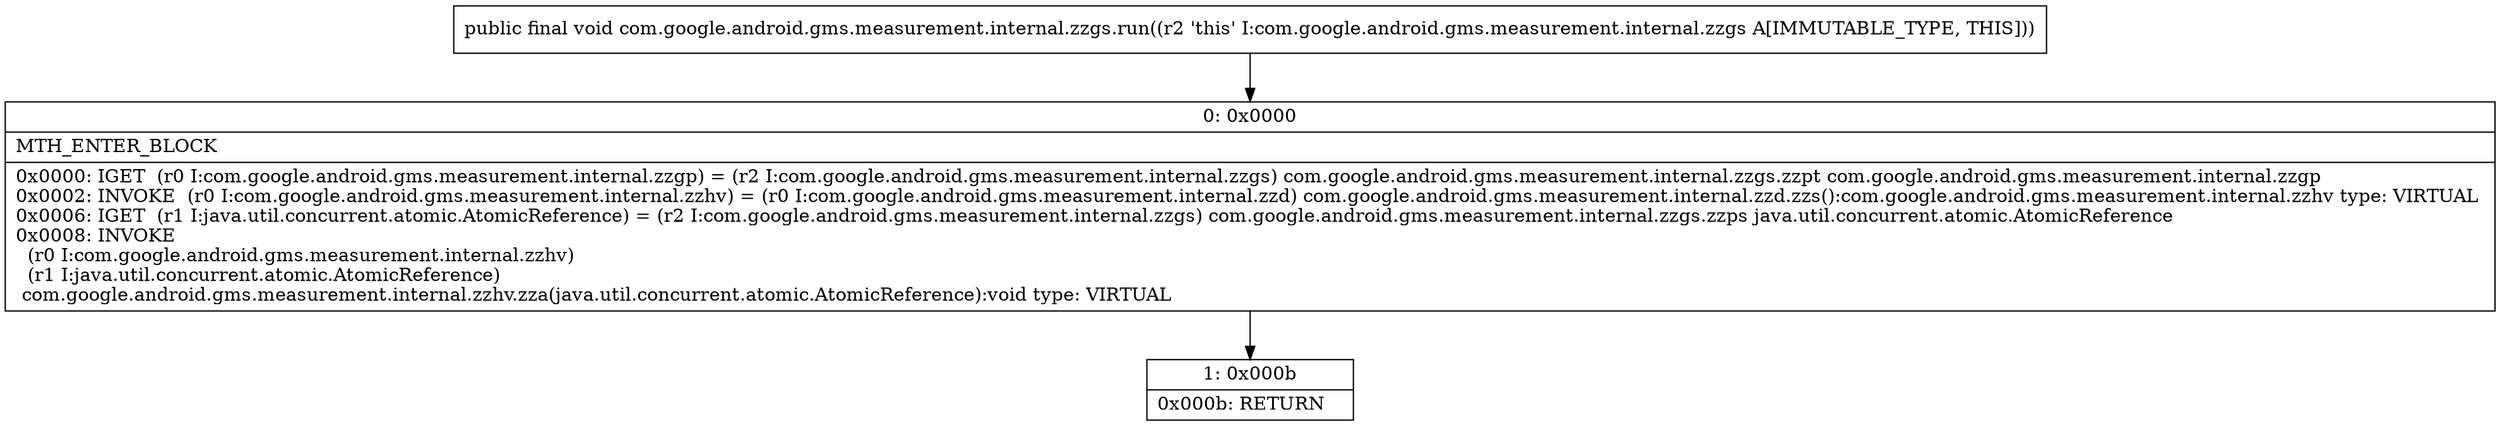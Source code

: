 digraph "CFG forcom.google.android.gms.measurement.internal.zzgs.run()V" {
Node_0 [shape=record,label="{0\:\ 0x0000|MTH_ENTER_BLOCK\l|0x0000: IGET  (r0 I:com.google.android.gms.measurement.internal.zzgp) = (r2 I:com.google.android.gms.measurement.internal.zzgs) com.google.android.gms.measurement.internal.zzgs.zzpt com.google.android.gms.measurement.internal.zzgp \l0x0002: INVOKE  (r0 I:com.google.android.gms.measurement.internal.zzhv) = (r0 I:com.google.android.gms.measurement.internal.zzd) com.google.android.gms.measurement.internal.zzd.zzs():com.google.android.gms.measurement.internal.zzhv type: VIRTUAL \l0x0006: IGET  (r1 I:java.util.concurrent.atomic.AtomicReference) = (r2 I:com.google.android.gms.measurement.internal.zzgs) com.google.android.gms.measurement.internal.zzgs.zzps java.util.concurrent.atomic.AtomicReference \l0x0008: INVOKE  \l  (r0 I:com.google.android.gms.measurement.internal.zzhv)\l  (r1 I:java.util.concurrent.atomic.AtomicReference)\l com.google.android.gms.measurement.internal.zzhv.zza(java.util.concurrent.atomic.AtomicReference):void type: VIRTUAL \l}"];
Node_1 [shape=record,label="{1\:\ 0x000b|0x000b: RETURN   \l}"];
MethodNode[shape=record,label="{public final void com.google.android.gms.measurement.internal.zzgs.run((r2 'this' I:com.google.android.gms.measurement.internal.zzgs A[IMMUTABLE_TYPE, THIS])) }"];
MethodNode -> Node_0;
Node_0 -> Node_1;
}

